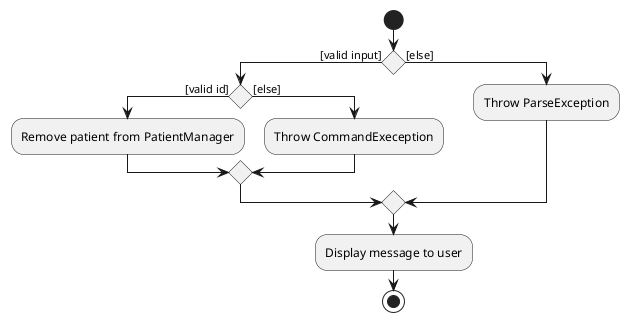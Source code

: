 @startuml DeletePatientActivityDiagram
start
if() then ([valid input])
    if() then ([valid id])
        :Remove patient from PatientManager;
    else ([else])
        :Throw CommandExeception;
    endif;
else ([else])
    :Throw ParseException;
endif;
:Display message to user;
stop
@enduml
